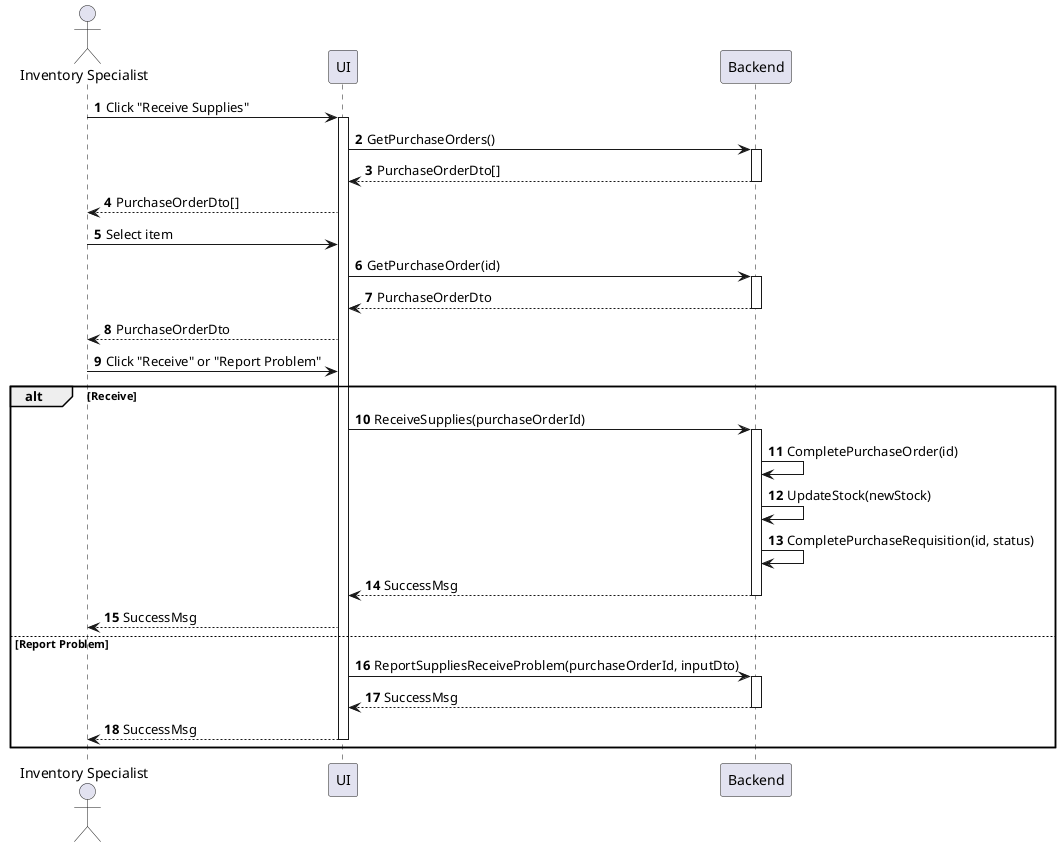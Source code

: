@startuml inventory-supply-receive
autonumber

actor "Inventory Specialist" as a
participant UI as f
participant Backend as b

a -> f : Click "Receive Supplies"
activate f
f -> b : GetPurchaseOrders()
activate b
return PurchaseOrderDto[]
f --> a : PurchaseOrderDto[]
a -> f : Select item
f -> b : GetPurchaseOrder(id)
activate b
return PurchaseOrderDto
f --> a : PurchaseOrderDto
a -> f : Click "Receive" or "Report Problem"

alt Receive
    f -> b : ReceiveSupplies(purchaseOrderId)
    activate b
    b -> b : CompletePurchaseOrder(id)
    b -> b : UpdateStock(newStock)
    b -> b : CompletePurchaseRequisition(id, status)
    return SuccessMsg
    f --> a : SuccessMsg
else Report Problem
    f -> b : ReportSuppliesReceiveProblem(purchaseOrderId, inputDto)
    activate b
    return SuccessMsg
    f --> a : SuccessMsg
    deactivate f
end
@enduml